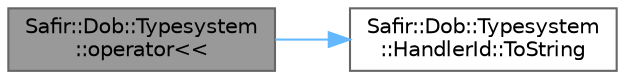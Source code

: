 digraph "Safir::Dob::Typesystem::operator&lt;&lt;"
{
 // LATEX_PDF_SIZE
  bgcolor="transparent";
  edge [fontname=Helvetica,fontsize=10,labelfontname=Helvetica,labelfontsize=10];
  node [fontname=Helvetica,fontsize=10,shape=box,height=0.2,width=0.4];
  rankdir="LR";
  Node1 [label="Safir::Dob::Typesystem\l::operator\<\<",height=0.2,width=0.4,color="gray40", fillcolor="grey60", style="filled", fontcolor="black",tooltip=" "];
  Node1 -> Node2 [color="steelblue1",style="solid"];
  Node2 [label="Safir::Dob::Typesystem\l::HandlerId::ToString",height=0.2,width=0.4,color="grey40", fillcolor="white", style="filled",URL="$a01483.html#a5d40da505d7478eedeb3f9c859f265bf",tooltip="Return a string representation of the handler id."];
}
